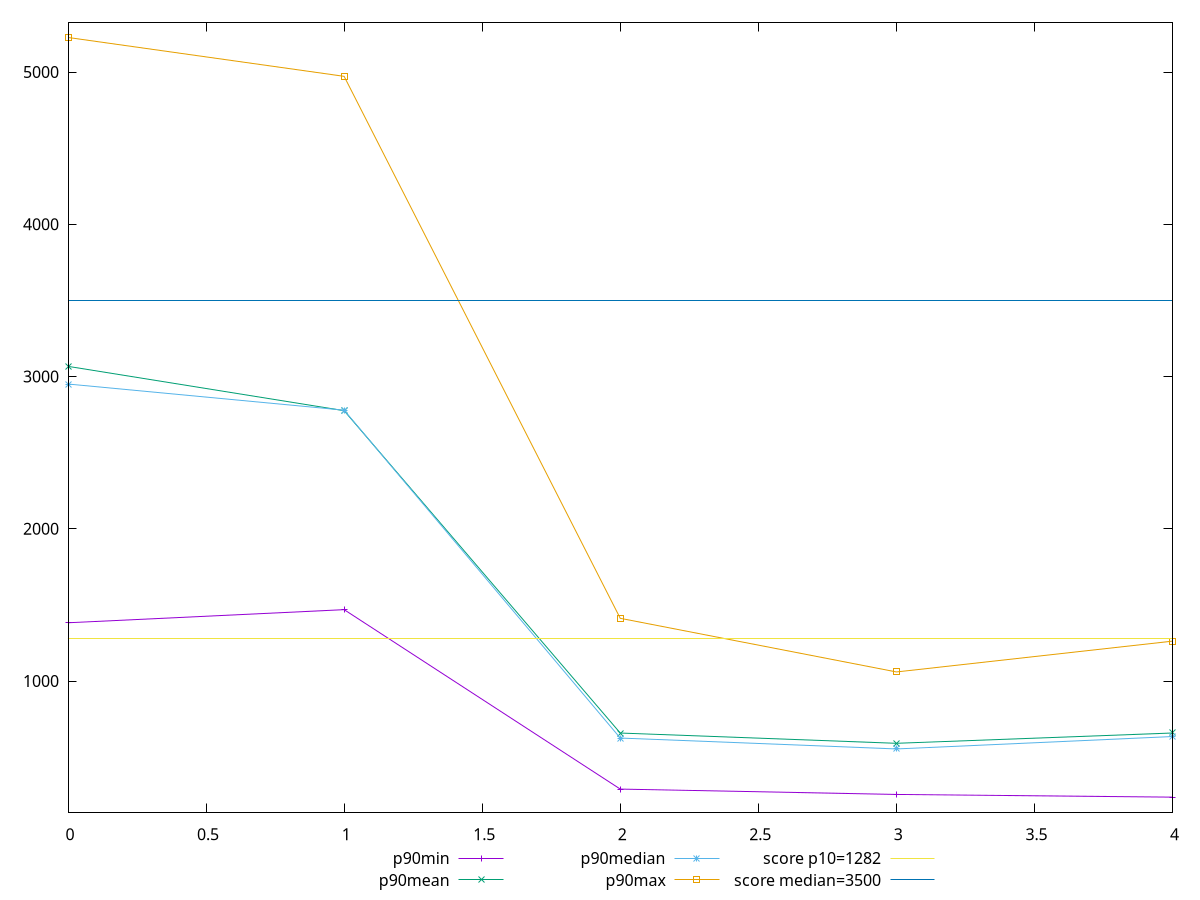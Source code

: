 reset

$p90Min <<EOF
0 1382.8319999999994
1 1468.8999999999992
2 290.41599999999994
3 255.24
4 237.46000000000004
EOF

$p90Mean <<EOF
0 3066.822382978722
1 2775.6932340425533
2 658.5725957446809
3 591.0740000000002
4 658.7962127659575
EOF

$p90Median <<EOF
0 2950.79
1 2779.013999999999
2 625.642
3 554.056
4 635.5620000000001
EOF

$p90Max <<EOF
0 5226.840000000001
1 4971.6399999999985
2 1411.9159999999997
3 1059.768
4 1262.164
EOF

set key outside below
set xrange [0:4]
set yrange [137.6724:5326.627600000001]
set trange [137.6724:5326.627600000001]
set terminal svg size 640, 560 enhanced background rgb 'white'
set output "report_00015_2021-02-09T16-11-33.973Z/bootup-time/progression/value.svg"

plot $p90Min title "p90min" with linespoints, \
     $p90Mean title "p90mean" with linespoints, \
     $p90Median title "p90median" with linespoints, \
     $p90Max title "p90max" with linespoints, \
     1282 title "score p10=1282", \
     3500 title "score median=3500"

reset
